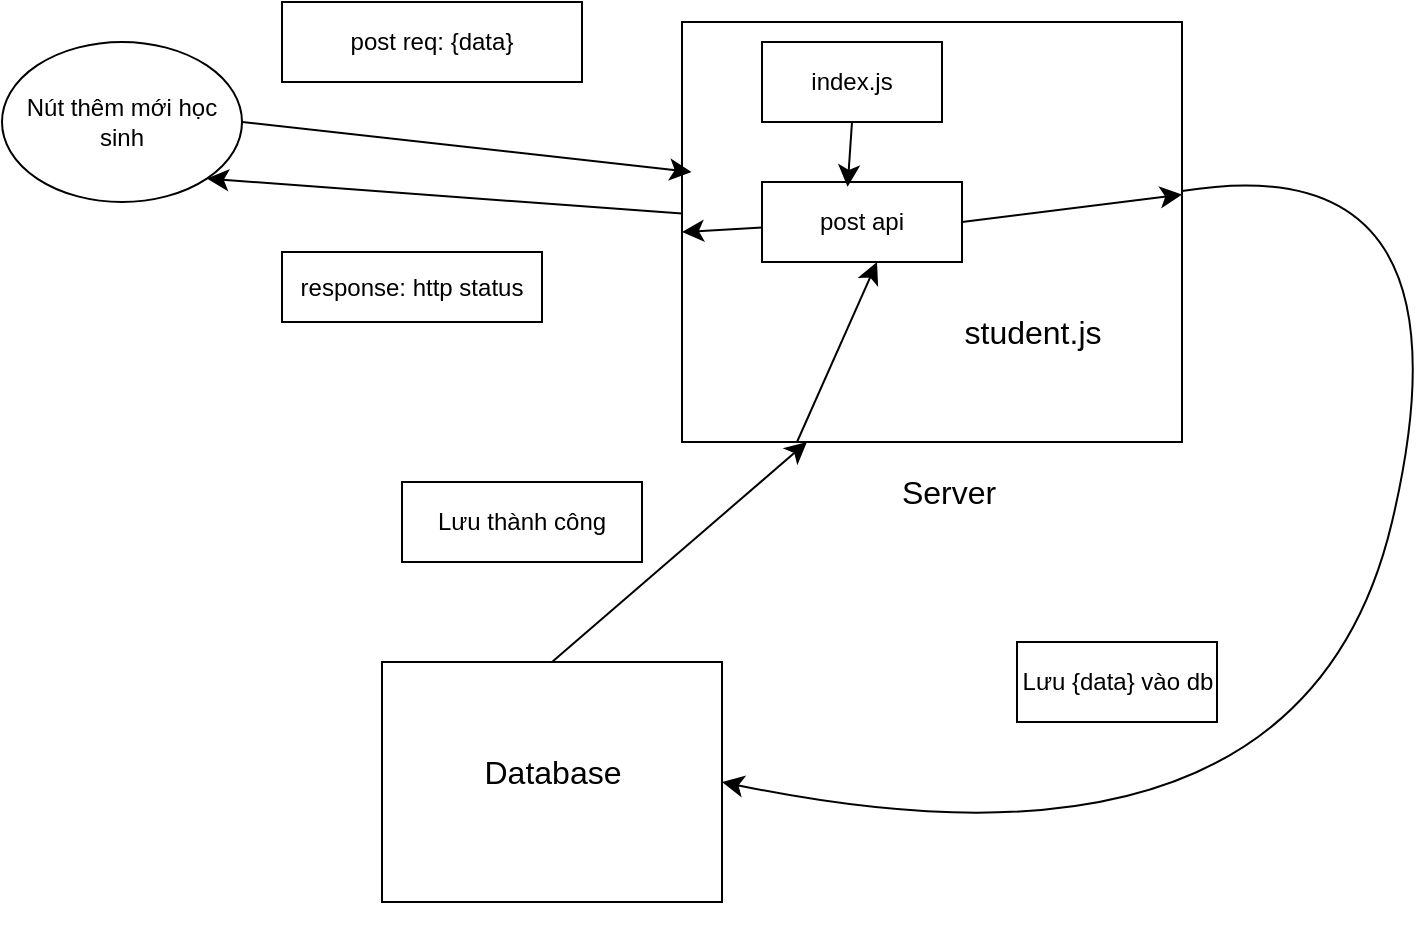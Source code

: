 <mxfile version="26.0.16">
  <diagram id="kgpKYQtTHZ0yAKxKKP6v" name="Page-1">
    <mxGraphModel dx="1290" dy="607" grid="1" gridSize="10" guides="1" tooltips="1" connect="1" arrows="1" fold="1" page="1" pageScale="1" pageWidth="850" pageHeight="1100" math="0" shadow="0">
      <root>
        <mxCell id="0" />
        <mxCell id="1" parent="0" />
        <mxCell id="t3cLdbqHOxUghfogPtXq-2" value="Nút thêm mới học sinh" style="ellipse;whiteSpace=wrap;html=1;" vertex="1" parent="1">
          <mxGeometry x="100" y="440" width="120" height="80" as="geometry" />
        </mxCell>
        <mxCell id="t3cLdbqHOxUghfogPtXq-12" style="edgeStyle=none;curved=1;rounded=0;orthogonalLoop=1;jettySize=auto;html=1;entryX=1;entryY=0.5;entryDx=0;entryDy=0;fontSize=12;startSize=8;endSize=8;" edge="1" parent="1" source="t3cLdbqHOxUghfogPtXq-4" target="t3cLdbqHOxUghfogPtXq-9">
          <mxGeometry relative="1" as="geometry">
            <Array as="points">
              <mxPoint x="840" y="490" />
              <mxPoint x="750" y="870" />
            </Array>
          </mxGeometry>
        </mxCell>
        <mxCell id="t3cLdbqHOxUghfogPtXq-20" style="edgeStyle=none;curved=1;rounded=0;orthogonalLoop=1;jettySize=auto;html=1;entryX=1;entryY=1;entryDx=0;entryDy=0;fontSize=12;startSize=8;endSize=8;" edge="1" parent="1" source="t3cLdbqHOxUghfogPtXq-4" target="t3cLdbqHOxUghfogPtXq-2">
          <mxGeometry relative="1" as="geometry" />
        </mxCell>
        <mxCell id="t3cLdbqHOxUghfogPtXq-4" value="" style="rounded=0;whiteSpace=wrap;html=1;" vertex="1" parent="1">
          <mxGeometry x="440" y="430" width="250" height="210" as="geometry" />
        </mxCell>
        <mxCell id="t3cLdbqHOxUghfogPtXq-6" value="post req: {data}" style="rounded=0;whiteSpace=wrap;html=1;" vertex="1" parent="1">
          <mxGeometry x="240" y="420" width="150" height="40" as="geometry" />
        </mxCell>
        <mxCell id="t3cLdbqHOxUghfogPtXq-7" value="Server" style="text;html=1;align=center;verticalAlign=middle;resizable=0;points=[];autosize=1;strokeColor=none;fillColor=none;fontSize=16;" vertex="1" parent="1">
          <mxGeometry x="537.5" y="650" width="70" height="30" as="geometry" />
        </mxCell>
        <mxCell id="t3cLdbqHOxUghfogPtXq-8" style="edgeStyle=none;curved=1;rounded=0;orthogonalLoop=1;jettySize=auto;html=1;exitX=1;exitY=0.5;exitDx=0;exitDy=0;entryX=0.019;entryY=0.357;entryDx=0;entryDy=0;entryPerimeter=0;fontSize=12;startSize=8;endSize=8;" edge="1" parent="1" source="t3cLdbqHOxUghfogPtXq-2" target="t3cLdbqHOxUghfogPtXq-4">
          <mxGeometry relative="1" as="geometry" />
        </mxCell>
        <mxCell id="t3cLdbqHOxUghfogPtXq-26" style="edgeStyle=none;curved=1;rounded=0;orthogonalLoop=1;jettySize=auto;html=1;exitX=0.5;exitY=0;exitDx=0;exitDy=0;entryX=0.25;entryY=1;entryDx=0;entryDy=0;fontSize=12;startSize=8;endSize=8;" edge="1" parent="1" source="t3cLdbqHOxUghfogPtXq-9" target="t3cLdbqHOxUghfogPtXq-4">
          <mxGeometry relative="1" as="geometry" />
        </mxCell>
        <mxCell id="t3cLdbqHOxUghfogPtXq-9" value="" style="rounded=0;whiteSpace=wrap;html=1;" vertex="1" parent="1">
          <mxGeometry x="290" y="750" width="170" height="120" as="geometry" />
        </mxCell>
        <mxCell id="t3cLdbqHOxUghfogPtXq-10" value="Database" style="text;html=1;align=center;verticalAlign=middle;resizable=0;points=[];autosize=1;strokeColor=none;fillColor=none;fontSize=16;" vertex="1" parent="1">
          <mxGeometry x="330" y="790" width="90" height="30" as="geometry" />
        </mxCell>
        <mxCell id="t3cLdbqHOxUghfogPtXq-13" value="index.js" style="rounded=0;whiteSpace=wrap;html=1;" vertex="1" parent="1">
          <mxGeometry x="480" y="440" width="90" height="40" as="geometry" />
        </mxCell>
        <mxCell id="t3cLdbqHOxUghfogPtXq-14" style="edgeStyle=none;curved=1;rounded=0;orthogonalLoop=1;jettySize=auto;html=1;exitX=1;exitY=0.5;exitDx=0;exitDy=0;fontSize=12;startSize=8;endSize=8;" edge="1" parent="1" source="t3cLdbqHOxUghfogPtXq-13" target="t3cLdbqHOxUghfogPtXq-13">
          <mxGeometry relative="1" as="geometry" />
        </mxCell>
        <mxCell id="t3cLdbqHOxUghfogPtXq-15" style="edgeStyle=none;curved=1;rounded=0;orthogonalLoop=1;jettySize=auto;html=1;exitX=0;exitY=0.5;exitDx=0;exitDy=0;fontSize=12;startSize=8;endSize=8;" edge="1" parent="1" source="t3cLdbqHOxUghfogPtXq-13" target="t3cLdbqHOxUghfogPtXq-13">
          <mxGeometry relative="1" as="geometry" />
        </mxCell>
        <mxCell id="t3cLdbqHOxUghfogPtXq-19" style="edgeStyle=none;curved=1;rounded=0;orthogonalLoop=1;jettySize=auto;html=1;entryX=0;entryY=0.5;entryDx=0;entryDy=0;fontSize=12;startSize=8;endSize=8;" edge="1" parent="1" source="t3cLdbqHOxUghfogPtXq-17" target="t3cLdbqHOxUghfogPtXq-4">
          <mxGeometry relative="1" as="geometry" />
        </mxCell>
        <mxCell id="t3cLdbqHOxUghfogPtXq-17" value="post api" style="rounded=0;whiteSpace=wrap;html=1;" vertex="1" parent="1">
          <mxGeometry x="480" y="510" width="100" height="40" as="geometry" />
        </mxCell>
        <mxCell id="t3cLdbqHOxUghfogPtXq-18" value="student.js" style="text;html=1;align=center;verticalAlign=middle;resizable=0;points=[];autosize=1;strokeColor=none;fillColor=none;fontSize=16;" vertex="1" parent="1">
          <mxGeometry x="570" y="570" width="90" height="30" as="geometry" />
        </mxCell>
        <mxCell id="t3cLdbqHOxUghfogPtXq-21" style="edgeStyle=none;curved=1;rounded=0;orthogonalLoop=1;jettySize=auto;html=1;exitX=0.5;exitY=1;exitDx=0;exitDy=0;entryX=0.428;entryY=0.06;entryDx=0;entryDy=0;entryPerimeter=0;fontSize=12;startSize=8;endSize=8;" edge="1" parent="1" source="t3cLdbqHOxUghfogPtXq-13" target="t3cLdbqHOxUghfogPtXq-17">
          <mxGeometry relative="1" as="geometry" />
        </mxCell>
        <mxCell id="t3cLdbqHOxUghfogPtXq-22" style="edgeStyle=none;curved=1;rounded=0;orthogonalLoop=1;jettySize=auto;html=1;exitX=1;exitY=0.5;exitDx=0;exitDy=0;entryX=1;entryY=0.411;entryDx=0;entryDy=0;entryPerimeter=0;fontSize=12;startSize=8;endSize=8;" edge="1" parent="1" source="t3cLdbqHOxUghfogPtXq-17" target="t3cLdbqHOxUghfogPtXq-4">
          <mxGeometry relative="1" as="geometry" />
        </mxCell>
        <mxCell id="t3cLdbqHOxUghfogPtXq-24" value="response: http status" style="rounded=0;whiteSpace=wrap;html=1;" vertex="1" parent="1">
          <mxGeometry x="240" y="545" width="130" height="35" as="geometry" />
        </mxCell>
        <mxCell id="t3cLdbqHOxUghfogPtXq-25" value="Lưu {data} vào db" style="rounded=0;whiteSpace=wrap;html=1;" vertex="1" parent="1">
          <mxGeometry x="607.5" y="740" width="100" height="40" as="geometry" />
        </mxCell>
        <mxCell id="t3cLdbqHOxUghfogPtXq-31" value="" style="endArrow=classic;html=1;rounded=0;fontSize=12;startSize=8;endSize=8;curved=1;" edge="1" parent="1">
          <mxGeometry width="50" height="50" relative="1" as="geometry">
            <mxPoint x="497.5" y="640" as="sourcePoint" />
            <mxPoint x="537.5" y="550" as="targetPoint" />
          </mxGeometry>
        </mxCell>
        <mxCell id="t3cLdbqHOxUghfogPtXq-32" style="edgeStyle=none;curved=1;rounded=0;orthogonalLoop=1;jettySize=auto;html=1;exitX=0.5;exitY=1;exitDx=0;exitDy=0;fontSize=12;startSize=8;endSize=8;" edge="1" parent="1" source="t3cLdbqHOxUghfogPtXq-9" target="t3cLdbqHOxUghfogPtXq-9">
          <mxGeometry relative="1" as="geometry" />
        </mxCell>
        <mxCell id="t3cLdbqHOxUghfogPtXq-33" value="Lưu thành công" style="rounded=0;whiteSpace=wrap;html=1;" vertex="1" parent="1">
          <mxGeometry x="300" y="660" width="120" height="40" as="geometry" />
        </mxCell>
      </root>
    </mxGraphModel>
  </diagram>
</mxfile>
